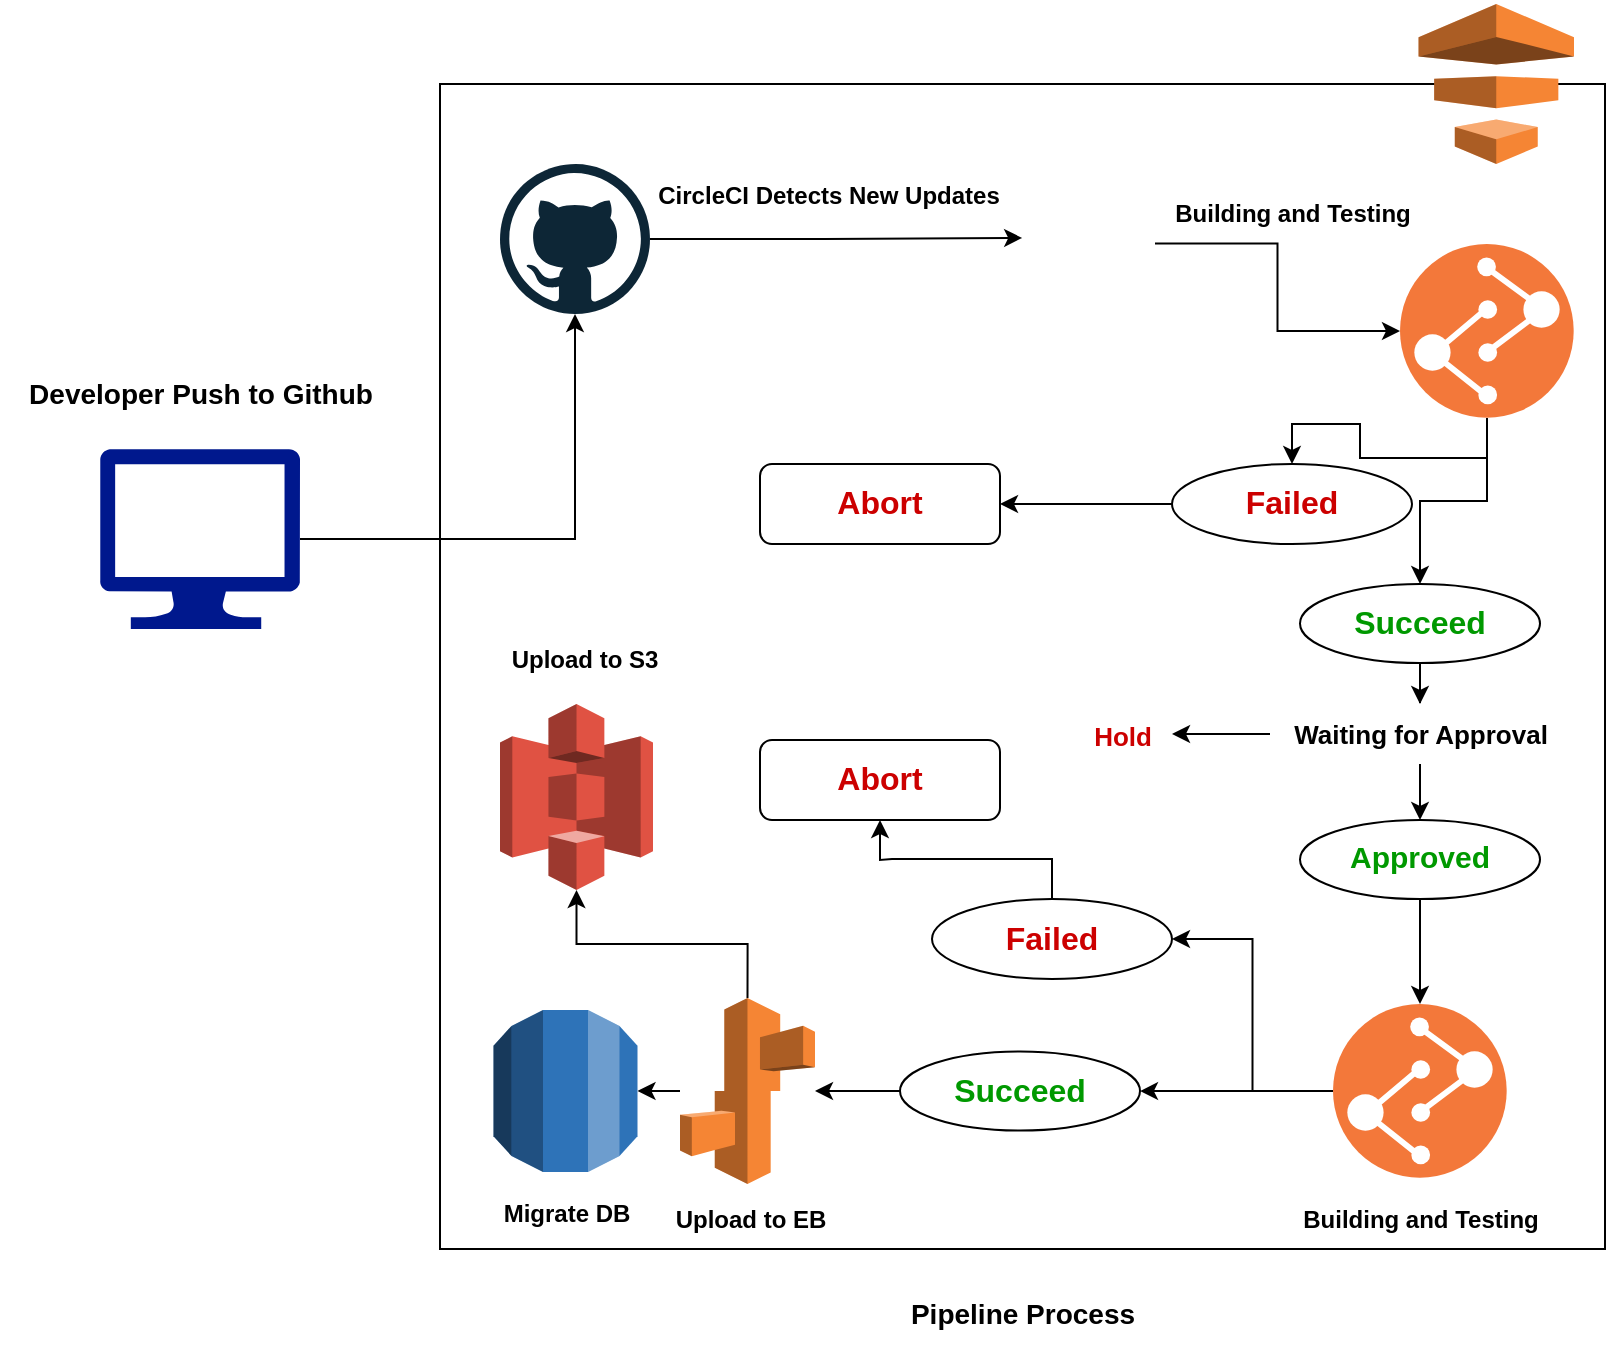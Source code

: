 <mxfile version="20.5.1" type="github">
  <diagram id="C5RBs43oDa-KdzZeNtuy" name="Page-1">
    <mxGraphModel dx="2249" dy="786" grid="1" gridSize="10" guides="1" tooltips="1" connect="1" arrows="1" fold="1" page="1" pageScale="1" pageWidth="827" pageHeight="1169" math="0" shadow="0">
      <root>
        <mxCell id="WIyWlLk6GJQsqaUBKTNV-0" />
        <mxCell id="WIyWlLk6GJQsqaUBKTNV-1" parent="WIyWlLk6GJQsqaUBKTNV-0" />
        <mxCell id="y1mFWeqao_wKB7DGrWQv-11" value="" style="whiteSpace=wrap;html=1;aspect=fixed;" vertex="1" parent="WIyWlLk6GJQsqaUBKTNV-1">
          <mxGeometry x="180" y="50" width="582.5" height="582.5" as="geometry" />
        </mxCell>
        <mxCell id="y1mFWeqao_wKB7DGrWQv-9" style="edgeStyle=orthogonalEdgeStyle;rounded=0;orthogonalLoop=1;jettySize=auto;html=1;entryX=0.143;entryY=0.464;entryDx=0;entryDy=0;entryPerimeter=0;" edge="1" parent="WIyWlLk6GJQsqaUBKTNV-1" source="y1mFWeqao_wKB7DGrWQv-0" target="y1mFWeqao_wKB7DGrWQv-8">
          <mxGeometry relative="1" as="geometry" />
        </mxCell>
        <mxCell id="y1mFWeqao_wKB7DGrWQv-0" value="" style="dashed=0;outlineConnect=0;html=1;align=center;labelPosition=center;verticalLabelPosition=bottom;verticalAlign=top;shape=mxgraph.weblogos.github" vertex="1" parent="WIyWlLk6GJQsqaUBKTNV-1">
          <mxGeometry x="210" y="90" width="75" height="75" as="geometry" />
        </mxCell>
        <mxCell id="y1mFWeqao_wKB7DGrWQv-7" style="edgeStyle=orthogonalEdgeStyle;rounded=0;orthogonalLoop=1;jettySize=auto;html=1;exitX=1;exitY=0.5;exitDx=0;exitDy=0;exitPerimeter=0;" edge="1" parent="WIyWlLk6GJQsqaUBKTNV-1" source="y1mFWeqao_wKB7DGrWQv-6" target="y1mFWeqao_wKB7DGrWQv-0">
          <mxGeometry relative="1" as="geometry" />
        </mxCell>
        <mxCell id="y1mFWeqao_wKB7DGrWQv-6" value="" style="sketch=0;aspect=fixed;pointerEvents=1;shadow=0;dashed=0;html=1;strokeColor=none;labelPosition=center;verticalLabelPosition=bottom;verticalAlign=top;align=center;fillColor=#00188D;shape=mxgraph.azure.computer" vertex="1" parent="WIyWlLk6GJQsqaUBKTNV-1">
          <mxGeometry x="10" y="232.5" width="100" height="90" as="geometry" />
        </mxCell>
        <mxCell id="y1mFWeqao_wKB7DGrWQv-18" style="edgeStyle=orthogonalEdgeStyle;rounded=0;orthogonalLoop=1;jettySize=auto;html=1;" edge="1" parent="WIyWlLk6GJQsqaUBKTNV-1" source="y1mFWeqao_wKB7DGrWQv-8" target="y1mFWeqao_wKB7DGrWQv-17">
          <mxGeometry relative="1" as="geometry" />
        </mxCell>
        <mxCell id="y1mFWeqao_wKB7DGrWQv-8" value="" style="shape=image;html=1;verticalAlign=top;verticalLabelPosition=bottom;labelBackgroundColor=#ffffff;imageAspect=0;aspect=fixed;image=https://cdn2.iconfinder.com/data/icons/css-vol-1/24/circleci-128.png" vertex="1" parent="WIyWlLk6GJQsqaUBKTNV-1">
          <mxGeometry x="460" y="91" width="77.5" height="77.5" as="geometry" />
        </mxCell>
        <mxCell id="y1mFWeqao_wKB7DGrWQv-58" value="" style="edgeStyle=orthogonalEdgeStyle;rounded=0;orthogonalLoop=1;jettySize=auto;html=1;fontSize=15;fontColor=#CC0000;" edge="1" parent="WIyWlLk6GJQsqaUBKTNV-1" source="y1mFWeqao_wKB7DGrWQv-10" target="y1mFWeqao_wKB7DGrWQv-15">
          <mxGeometry relative="1" as="geometry" />
        </mxCell>
        <mxCell id="y1mFWeqao_wKB7DGrWQv-62" style="edgeStyle=orthogonalEdgeStyle;rounded=0;orthogonalLoop=1;jettySize=auto;html=1;exitX=0.5;exitY=0;exitDx=0;exitDy=0;exitPerimeter=0;fontSize=15;fontColor=#CC0000;" edge="1" parent="WIyWlLk6GJQsqaUBKTNV-1" source="y1mFWeqao_wKB7DGrWQv-10" target="y1mFWeqao_wKB7DGrWQv-16">
          <mxGeometry relative="1" as="geometry" />
        </mxCell>
        <mxCell id="y1mFWeqao_wKB7DGrWQv-10" value="" style="outlineConnect=0;dashed=0;verticalLabelPosition=bottom;verticalAlign=top;align=center;html=1;shape=mxgraph.aws3.elastic_beanstalk;fillColor=#F58534;gradientColor=none;" vertex="1" parent="WIyWlLk6GJQsqaUBKTNV-1">
          <mxGeometry x="300" y="507" width="67.5" height="93" as="geometry" />
        </mxCell>
        <mxCell id="y1mFWeqao_wKB7DGrWQv-15" value="" style="outlineConnect=0;dashed=0;verticalLabelPosition=bottom;verticalAlign=top;align=center;html=1;shape=mxgraph.aws3.rds;fillColor=#2E73B8;gradientColor=none;" vertex="1" parent="WIyWlLk6GJQsqaUBKTNV-1">
          <mxGeometry x="206.75" y="513" width="72" height="81" as="geometry" />
        </mxCell>
        <mxCell id="y1mFWeqao_wKB7DGrWQv-16" value="" style="outlineConnect=0;dashed=0;verticalLabelPosition=bottom;verticalAlign=top;align=center;html=1;shape=mxgraph.aws3.s3;fillColor=#E05243;gradientColor=none;" vertex="1" parent="WIyWlLk6GJQsqaUBKTNV-1">
          <mxGeometry x="210" y="360" width="76.5" height="93" as="geometry" />
        </mxCell>
        <mxCell id="y1mFWeqao_wKB7DGrWQv-24" value="" style="edgeStyle=orthogonalEdgeStyle;rounded=0;orthogonalLoop=1;jettySize=auto;html=1;fontSize=12;" edge="1" parent="WIyWlLk6GJQsqaUBKTNV-1" source="y1mFWeqao_wKB7DGrWQv-17" target="y1mFWeqao_wKB7DGrWQv-23">
          <mxGeometry relative="1" as="geometry" />
        </mxCell>
        <mxCell id="y1mFWeqao_wKB7DGrWQv-28" value="" style="edgeStyle=orthogonalEdgeStyle;rounded=0;orthogonalLoop=1;jettySize=auto;html=1;fontSize=13;fontColor=#009900;" edge="1" parent="WIyWlLk6GJQsqaUBKTNV-1" source="y1mFWeqao_wKB7DGrWQv-17" target="y1mFWeqao_wKB7DGrWQv-27">
          <mxGeometry relative="1" as="geometry" />
        </mxCell>
        <mxCell id="y1mFWeqao_wKB7DGrWQv-17" value="" style="aspect=fixed;perimeter=ellipsePerimeter;html=1;align=center;shadow=0;dashed=0;fontColor=#4277BB;labelBackgroundColor=#ffffff;fontSize=12;spacingTop=3;image;image=img/lib/ibm/devops/build_test.svg;" vertex="1" parent="WIyWlLk6GJQsqaUBKTNV-1">
          <mxGeometry x="660" y="130" width="87" height="87" as="geometry" />
        </mxCell>
        <mxCell id="y1mFWeqao_wKB7DGrWQv-19" value="Developer Push to Github" style="text;html=1;align=center;verticalAlign=middle;resizable=0;points=[];autosize=1;strokeColor=none;fillColor=none;fontStyle=1;strokeWidth=3;fontSize=14;" vertex="1" parent="WIyWlLk6GJQsqaUBKTNV-1">
          <mxGeometry x="-40" y="190" width="200" height="30" as="geometry" />
        </mxCell>
        <mxCell id="y1mFWeqao_wKB7DGrWQv-20" value="CircleCI Detects New Updates" style="text;html=1;align=center;verticalAlign=middle;resizable=0;points=[];autosize=1;strokeColor=none;fillColor=none;fontStyle=1;strokeWidth=3;fontSize=12;" vertex="1" parent="WIyWlLk6GJQsqaUBKTNV-1">
          <mxGeometry x="278.75" y="91" width="190" height="30" as="geometry" />
        </mxCell>
        <mxCell id="y1mFWeqao_wKB7DGrWQv-21" value="Building and Testing" style="text;html=1;align=center;verticalAlign=middle;resizable=0;points=[];autosize=1;strokeColor=none;fillColor=none;fontStyle=1;strokeWidth=3;fontSize=12;" vertex="1" parent="WIyWlLk6GJQsqaUBKTNV-1">
          <mxGeometry x="536" y="100" width="140" height="30" as="geometry" />
        </mxCell>
        <mxCell id="y1mFWeqao_wKB7DGrWQv-37" style="edgeStyle=orthogonalEdgeStyle;rounded=0;orthogonalLoop=1;jettySize=auto;html=1;fontSize=15;fontColor=#CC0000;" edge="1" parent="WIyWlLk6GJQsqaUBKTNV-1" source="y1mFWeqao_wKB7DGrWQv-23" target="y1mFWeqao_wKB7DGrWQv-26">
          <mxGeometry relative="1" as="geometry" />
        </mxCell>
        <mxCell id="y1mFWeqao_wKB7DGrWQv-23" value="&lt;b&gt;&lt;font style=&quot;font-size: 16px;&quot;&gt;Succeed&lt;/font&gt;&lt;/b&gt;" style="ellipse;whiteSpace=wrap;html=1;verticalAlign=top;fontColor=#009900;shadow=0;dashed=0;labelBackgroundColor=default;spacingTop=3;" vertex="1" parent="WIyWlLk6GJQsqaUBKTNV-1">
          <mxGeometry x="610" y="300" width="120" height="39.5" as="geometry" />
        </mxCell>
        <mxCell id="y1mFWeqao_wKB7DGrWQv-38" style="edgeStyle=orthogonalEdgeStyle;rounded=0;orthogonalLoop=1;jettySize=auto;html=1;fontSize=15;fontColor=#CC0000;" edge="1" parent="WIyWlLk6GJQsqaUBKTNV-1" source="y1mFWeqao_wKB7DGrWQv-26" target="y1mFWeqao_wKB7DGrWQv-35">
          <mxGeometry relative="1" as="geometry" />
        </mxCell>
        <mxCell id="y1mFWeqao_wKB7DGrWQv-41" value="" style="edgeStyle=orthogonalEdgeStyle;rounded=0;orthogonalLoop=1;jettySize=auto;html=1;fontSize=15;fontColor=#CC0000;" edge="1" parent="WIyWlLk6GJQsqaUBKTNV-1" source="y1mFWeqao_wKB7DGrWQv-26" target="y1mFWeqao_wKB7DGrWQv-40">
          <mxGeometry relative="1" as="geometry" />
        </mxCell>
        <mxCell id="y1mFWeqao_wKB7DGrWQv-26" value="&lt;font style=&quot;font-size: 13px;&quot;&gt;Waiting for Approval&lt;/font&gt;" style="text;html=1;align=center;verticalAlign=middle;resizable=0;points=[];autosize=1;strokeColor=none;fillColor=none;fontStyle=1;strokeWidth=3;fontSize=13;" vertex="1" parent="WIyWlLk6GJQsqaUBKTNV-1">
          <mxGeometry x="595" y="360" width="150" height="30" as="geometry" />
        </mxCell>
        <mxCell id="y1mFWeqao_wKB7DGrWQv-32" value="" style="edgeStyle=orthogonalEdgeStyle;rounded=0;orthogonalLoop=1;jettySize=auto;html=1;fontSize=13;fontColor=#CC0000;" edge="1" parent="WIyWlLk6GJQsqaUBKTNV-1" source="y1mFWeqao_wKB7DGrWQv-27" target="y1mFWeqao_wKB7DGrWQv-31">
          <mxGeometry relative="1" as="geometry" />
        </mxCell>
        <mxCell id="y1mFWeqao_wKB7DGrWQv-27" value="&lt;b style=&quot;&quot;&gt;&lt;font color=&quot;#cc0000&quot; style=&quot;font-size: 16px;&quot;&gt;Failed&lt;/font&gt;&lt;/b&gt;" style="ellipse;whiteSpace=wrap;html=1;verticalAlign=top;fontColor=#4277BB;shadow=0;dashed=0;labelBackgroundColor=default;spacingTop=3;" vertex="1" parent="WIyWlLk6GJQsqaUBKTNV-1">
          <mxGeometry x="546" y="240" width="120" height="40" as="geometry" />
        </mxCell>
        <mxCell id="y1mFWeqao_wKB7DGrWQv-31" value="&lt;b&gt;&lt;font style=&quot;font-size: 16px;&quot; color=&quot;#cc0000&quot;&gt;Abort&lt;/font&gt;&lt;/b&gt;" style="rounded=1;whiteSpace=wrap;html=1;verticalAlign=top;fontColor=#4277BB;shadow=0;dashed=0;labelBackgroundColor=default;spacingTop=3;" vertex="1" parent="WIyWlLk6GJQsqaUBKTNV-1">
          <mxGeometry x="340" y="240" width="120" height="40" as="geometry" />
        </mxCell>
        <mxCell id="y1mFWeqao_wKB7DGrWQv-44" value="" style="edgeStyle=orthogonalEdgeStyle;rounded=0;orthogonalLoop=1;jettySize=auto;html=1;fontSize=15;fontColor=#CC0000;" edge="1" parent="WIyWlLk6GJQsqaUBKTNV-1" source="y1mFWeqao_wKB7DGrWQv-35" target="y1mFWeqao_wKB7DGrWQv-43">
          <mxGeometry relative="1" as="geometry" />
        </mxCell>
        <mxCell id="y1mFWeqao_wKB7DGrWQv-35" value="&lt;b style=&quot;&quot;&gt;&lt;font style=&quot;font-size: 15px;&quot;&gt;Approved&lt;/font&gt;&lt;/b&gt;" style="ellipse;whiteSpace=wrap;html=1;verticalAlign=top;fontColor=#009900;shadow=0;dashed=0;labelBackgroundColor=default;spacingTop=3;" vertex="1" parent="WIyWlLk6GJQsqaUBKTNV-1">
          <mxGeometry x="610" y="418" width="120" height="39.5" as="geometry" />
        </mxCell>
        <mxCell id="y1mFWeqao_wKB7DGrWQv-40" value="&lt;span style=&quot;font-size: 13px;&quot;&gt;Hold&lt;/span&gt;" style="text;html=1;align=center;verticalAlign=middle;resizable=0;points=[];autosize=1;strokeColor=none;fillColor=none;fontStyle=1;strokeWidth=3;fontSize=15;fontColor=#CC0000;" vertex="1" parent="WIyWlLk6GJQsqaUBKTNV-1">
          <mxGeometry x="496" y="360" width="50" height="30" as="geometry" />
        </mxCell>
        <mxCell id="y1mFWeqao_wKB7DGrWQv-51" value="" style="edgeStyle=orthogonalEdgeStyle;rounded=0;orthogonalLoop=1;jettySize=auto;html=1;fontSize=15;fontColor=#CC0000;" edge="1" parent="WIyWlLk6GJQsqaUBKTNV-1" source="y1mFWeqao_wKB7DGrWQv-43" target="y1mFWeqao_wKB7DGrWQv-49">
          <mxGeometry relative="1" as="geometry" />
        </mxCell>
        <mxCell id="y1mFWeqao_wKB7DGrWQv-52" style="edgeStyle=orthogonalEdgeStyle;rounded=0;orthogonalLoop=1;jettySize=auto;html=1;entryX=1;entryY=0.5;entryDx=0;entryDy=0;fontSize=15;fontColor=#CC0000;" edge="1" parent="WIyWlLk6GJQsqaUBKTNV-1" source="y1mFWeqao_wKB7DGrWQv-43" target="y1mFWeqao_wKB7DGrWQv-50">
          <mxGeometry relative="1" as="geometry" />
        </mxCell>
        <mxCell id="y1mFWeqao_wKB7DGrWQv-43" value="" style="aspect=fixed;perimeter=ellipsePerimeter;html=1;align=center;shadow=0;dashed=0;fontColor=#4277BB;labelBackgroundColor=#ffffff;fontSize=12;spacingTop=3;image;image=img/lib/ibm/devops/build_test.svg;" vertex="1" parent="WIyWlLk6GJQsqaUBKTNV-1">
          <mxGeometry x="626.5" y="510" width="87" height="87" as="geometry" />
        </mxCell>
        <mxCell id="y1mFWeqao_wKB7DGrWQv-47" value="Building and Testing" style="text;html=1;align=center;verticalAlign=middle;resizable=0;points=[];autosize=1;strokeColor=none;fillColor=none;fontStyle=1;strokeWidth=3;fontSize=12;" vertex="1" parent="WIyWlLk6GJQsqaUBKTNV-1">
          <mxGeometry x="600" y="602.5" width="140" height="30" as="geometry" />
        </mxCell>
        <mxCell id="y1mFWeqao_wKB7DGrWQv-55" value="" style="edgeStyle=orthogonalEdgeStyle;rounded=0;orthogonalLoop=1;jettySize=auto;html=1;fontSize=15;fontColor=#CC0000;" edge="1" parent="WIyWlLk6GJQsqaUBKTNV-1" source="y1mFWeqao_wKB7DGrWQv-49" target="y1mFWeqao_wKB7DGrWQv-10">
          <mxGeometry relative="1" as="geometry" />
        </mxCell>
        <mxCell id="y1mFWeqao_wKB7DGrWQv-49" value="&lt;b&gt;&lt;font style=&quot;font-size: 16px;&quot;&gt;Succeed&lt;/font&gt;&lt;/b&gt;" style="ellipse;whiteSpace=wrap;html=1;verticalAlign=top;fontColor=#009900;shadow=0;dashed=0;labelBackgroundColor=default;spacingTop=3;" vertex="1" parent="WIyWlLk6GJQsqaUBKTNV-1">
          <mxGeometry x="410" y="533.75" width="120" height="39.5" as="geometry" />
        </mxCell>
        <mxCell id="y1mFWeqao_wKB7DGrWQv-54" value="" style="edgeStyle=orthogonalEdgeStyle;rounded=0;orthogonalLoop=1;jettySize=auto;html=1;fontSize=15;fontColor=#CC0000;" edge="1" parent="WIyWlLk6GJQsqaUBKTNV-1" source="y1mFWeqao_wKB7DGrWQv-50" target="y1mFWeqao_wKB7DGrWQv-53">
          <mxGeometry relative="1" as="geometry" />
        </mxCell>
        <mxCell id="y1mFWeqao_wKB7DGrWQv-50" value="&lt;b style=&quot;&quot;&gt;&lt;font color=&quot;#cc0000&quot; style=&quot;font-size: 16px;&quot;&gt;Failed&lt;/font&gt;&lt;/b&gt;" style="ellipse;whiteSpace=wrap;html=1;verticalAlign=top;fontColor=#4277BB;shadow=0;dashed=0;labelBackgroundColor=default;spacingTop=3;" vertex="1" parent="WIyWlLk6GJQsqaUBKTNV-1">
          <mxGeometry x="426" y="457.5" width="120" height="40" as="geometry" />
        </mxCell>
        <mxCell id="y1mFWeqao_wKB7DGrWQv-53" value="&lt;b&gt;&lt;font style=&quot;font-size: 16px;&quot; color=&quot;#cc0000&quot;&gt;Abort&lt;/font&gt;&lt;/b&gt;" style="rounded=1;whiteSpace=wrap;html=1;verticalAlign=top;fontColor=#4277BB;shadow=0;dashed=0;labelBackgroundColor=default;spacingTop=3;" vertex="1" parent="WIyWlLk6GJQsqaUBKTNV-1">
          <mxGeometry x="340" y="378" width="120" height="40" as="geometry" />
        </mxCell>
        <mxCell id="y1mFWeqao_wKB7DGrWQv-57" value="Upload to EB" style="text;html=1;align=center;verticalAlign=middle;resizable=0;points=[];autosize=1;strokeColor=none;fillColor=none;fontStyle=1;strokeWidth=3;fontSize=12;" vertex="1" parent="WIyWlLk6GJQsqaUBKTNV-1">
          <mxGeometry x="285" y="602.5" width="100" height="30" as="geometry" />
        </mxCell>
        <mxCell id="y1mFWeqao_wKB7DGrWQv-59" value="Migrate DB" style="text;html=1;align=center;verticalAlign=middle;resizable=0;points=[];autosize=1;strokeColor=none;fillColor=none;fontStyle=1;strokeWidth=3;fontSize=12;" vertex="1" parent="WIyWlLk6GJQsqaUBKTNV-1">
          <mxGeometry x="197.75" y="600" width="90" height="30" as="geometry" />
        </mxCell>
        <mxCell id="y1mFWeqao_wKB7DGrWQv-64" value="" style="outlineConnect=0;dashed=0;verticalLabelPosition=bottom;verticalAlign=top;align=center;html=1;shape=mxgraph.aws3.data_pipeline;fillColor=#F58534;gradientColor=none;strokeWidth=3;fontSize=15;fontColor=#CC0000;" vertex="1" parent="WIyWlLk6GJQsqaUBKTNV-1">
          <mxGeometry x="669.25" y="10" width="77.75" height="80" as="geometry" />
        </mxCell>
        <mxCell id="y1mFWeqao_wKB7DGrWQv-63" value="Upload to S3" style="text;html=1;align=center;verticalAlign=middle;resizable=0;points=[];autosize=1;strokeColor=none;fillColor=none;fontStyle=1;strokeWidth=3;fontSize=12;" vertex="1" parent="WIyWlLk6GJQsqaUBKTNV-1">
          <mxGeometry x="201.75" y="322.5" width="100" height="30" as="geometry" />
        </mxCell>
        <mxCell id="y1mFWeqao_wKB7DGrWQv-65" value="Pipeline Process" style="text;html=1;align=center;verticalAlign=middle;resizable=0;points=[];autosize=1;strokeColor=none;fillColor=none;fontStyle=1;strokeWidth=3;fontSize=14;" vertex="1" parent="WIyWlLk6GJQsqaUBKTNV-1">
          <mxGeometry x="401.25" y="650" width="140" height="30" as="geometry" />
        </mxCell>
      </root>
    </mxGraphModel>
  </diagram>
</mxfile>
